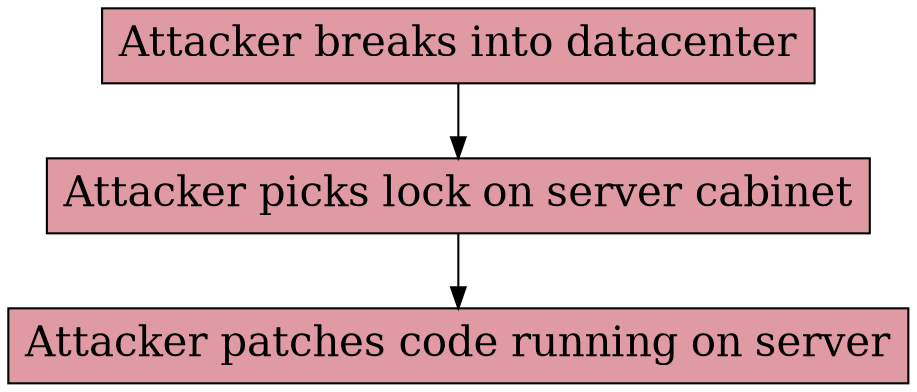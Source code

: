 strict graph "" {
	graph [fontname="Times-Roman"];
	node [label="\N"];
	THREAT1	 [fillcolor="#DF9AA4",
		fontname="Times-Roman",
		fontsize=20.0,
		label="Attacker breaks into datacenter",
		shape=rectangle,
		style=filled];
	THREAT2	 [fillcolor="#DF9AA4",
		fontname="Times-Roman",
		fontsize=20.0,
		label="Attacker picks lock on server cabinet",
		shape=rectangle,
		style=filled];
	THREAT1 -- THREAT2	 [arrowhead=normal,
		dir=forward,
		fontname="Times-Roman",
		fontsize=18.0];
	THREAT3	 [fillcolor="#DF9AA4",
		fontname="Times-Roman",
		fontsize=20.0,
		label="Attacker patches code running on server",
		shape=rectangle,
		style=filled];
	THREAT2 -- THREAT3	 [arrowhead=normal,
		dir=forward,
		fontname="Times-Roman",
		fontsize=18.0];
}
